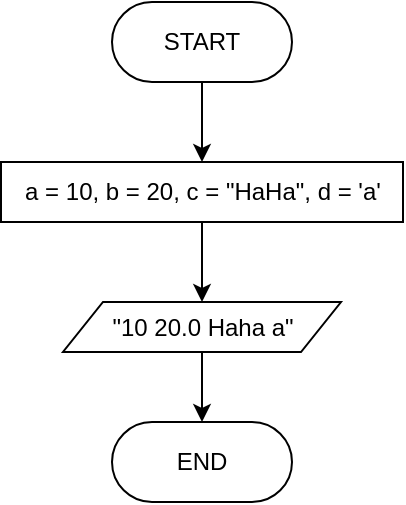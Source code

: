 <mxfile version="24.8.9">
  <diagram name="Page-1" id="ISY0e0lObf91r2vspurc">
    <mxGraphModel dx="637" dy="378" grid="1" gridSize="10" guides="1" tooltips="1" connect="1" arrows="1" fold="1" page="1" pageScale="1" pageWidth="850" pageHeight="1100" math="0" shadow="0">
      <root>
        <mxCell id="0" />
        <mxCell id="1" parent="0" />
        <mxCell id="t5MM9dngeRle_1Yj44Ml-3" value="" style="edgeStyle=orthogonalEdgeStyle;rounded=0;orthogonalLoop=1;jettySize=auto;html=1;" edge="1" parent="1" source="t5MM9dngeRle_1Yj44Ml-1" target="t5MM9dngeRle_1Yj44Ml-2">
          <mxGeometry relative="1" as="geometry" />
        </mxCell>
        <mxCell id="t5MM9dngeRle_1Yj44Ml-1" value="START" style="rounded=1;whiteSpace=wrap;html=1;arcSize=50;" vertex="1" parent="1">
          <mxGeometry x="396" y="40" width="90" height="40" as="geometry" />
        </mxCell>
        <mxCell id="t5MM9dngeRle_1Yj44Ml-5" value="" style="edgeStyle=orthogonalEdgeStyle;rounded=0;orthogonalLoop=1;jettySize=auto;html=1;" edge="1" parent="1" source="t5MM9dngeRle_1Yj44Ml-2" target="t5MM9dngeRle_1Yj44Ml-4">
          <mxGeometry relative="1" as="geometry" />
        </mxCell>
        <mxCell id="t5MM9dngeRle_1Yj44Ml-2" value="a = 10, b = 20, c = &quot;HaHa&quot;, d = &#39;a&#39;" style="whiteSpace=wrap;html=1;rounded=1;arcSize=0;" vertex="1" parent="1">
          <mxGeometry x="340.5" y="120" width="201" height="30" as="geometry" />
        </mxCell>
        <mxCell id="t5MM9dngeRle_1Yj44Ml-7" value="" style="edgeStyle=orthogonalEdgeStyle;rounded=0;orthogonalLoop=1;jettySize=auto;html=1;" edge="1" parent="1" source="t5MM9dngeRle_1Yj44Ml-4" target="t5MM9dngeRle_1Yj44Ml-6">
          <mxGeometry relative="1" as="geometry" />
        </mxCell>
        <mxCell id="t5MM9dngeRle_1Yj44Ml-4" value="&quot;10 20.0 Haha a&quot;" style="shape=parallelogram;perimeter=parallelogramPerimeter;whiteSpace=wrap;html=1;fixedSize=1;rounded=1;arcSize=0;" vertex="1" parent="1">
          <mxGeometry x="371.5" y="190" width="139" height="25" as="geometry" />
        </mxCell>
        <mxCell id="t5MM9dngeRle_1Yj44Ml-6" value="END" style="rounded=1;whiteSpace=wrap;html=1;arcSize=50;" vertex="1" parent="1">
          <mxGeometry x="396" y="250" width="90" height="40" as="geometry" />
        </mxCell>
      </root>
    </mxGraphModel>
  </diagram>
</mxfile>
